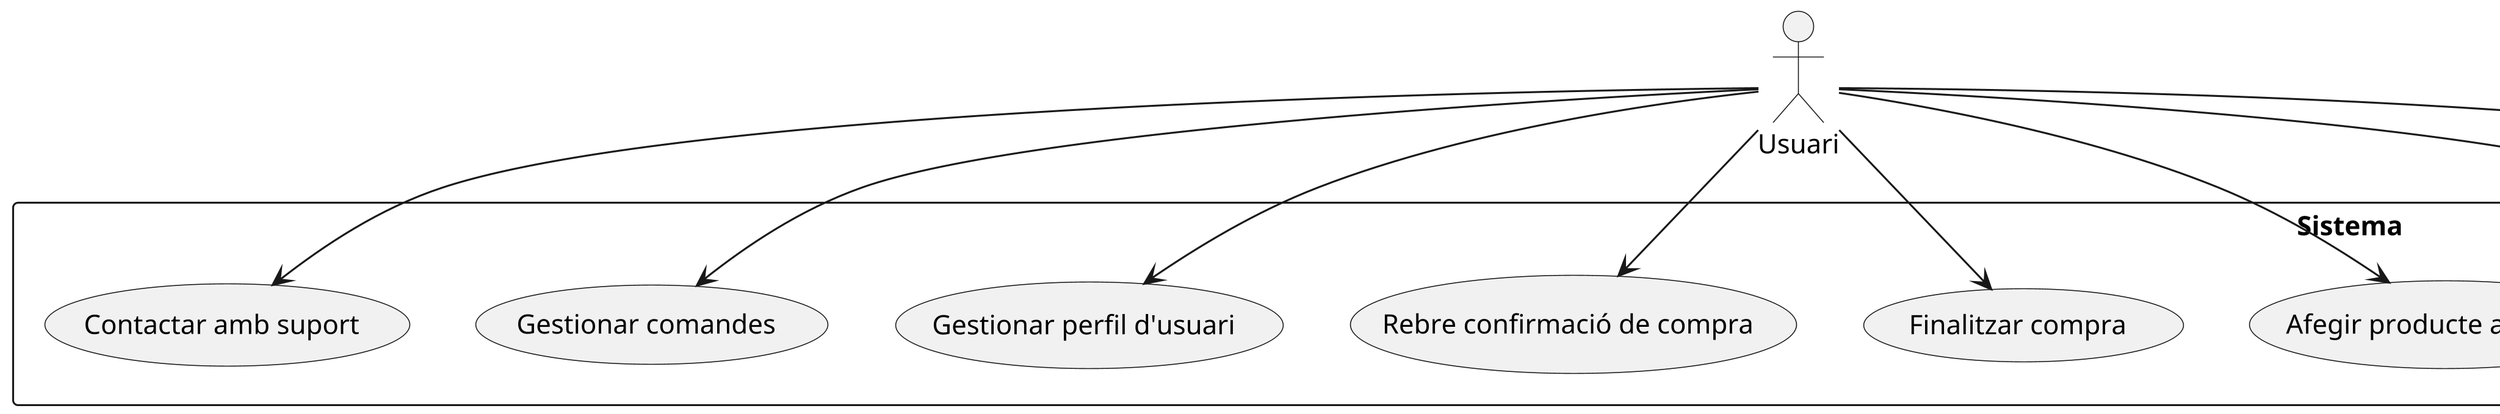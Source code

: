 @startuml aborrasdesign
skinparam dpi 300
skinparam pageSize A4 landscape

actor Usuari
actor Visitant
actor "Administrador del Sistema" as Admin

rectangle Sistema {
  Usuari --> (Registrar-se)
  Usuari --> (Iniciar sessió)
  Usuari --> (Afegir producte al carret)
  Usuari --> (Finalitzar compra)
  Usuari --> (Rebre confirmació de compra)
  Usuari --> (Gestionar perfil d'usuari)
  Usuari --> (Gestionar comandes)
  Usuari --> (Contactar amb suport)
  
  Visitant --> (Veure portfoli)
  Visitant --> (Veure detalls de producte)

  Admin --> (Actualitzar estat de comanda)
}

@enduml
